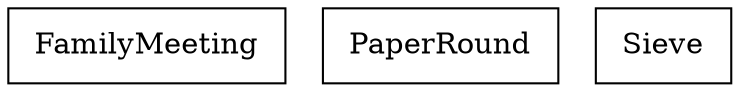 digraph {
FamilyMeeting [ label=" FamilyMeeting " shape= box ]
PaperRound [ label=" PaperRound " shape= box ]
Sieve [ label=" Sieve " shape= box ]

}
